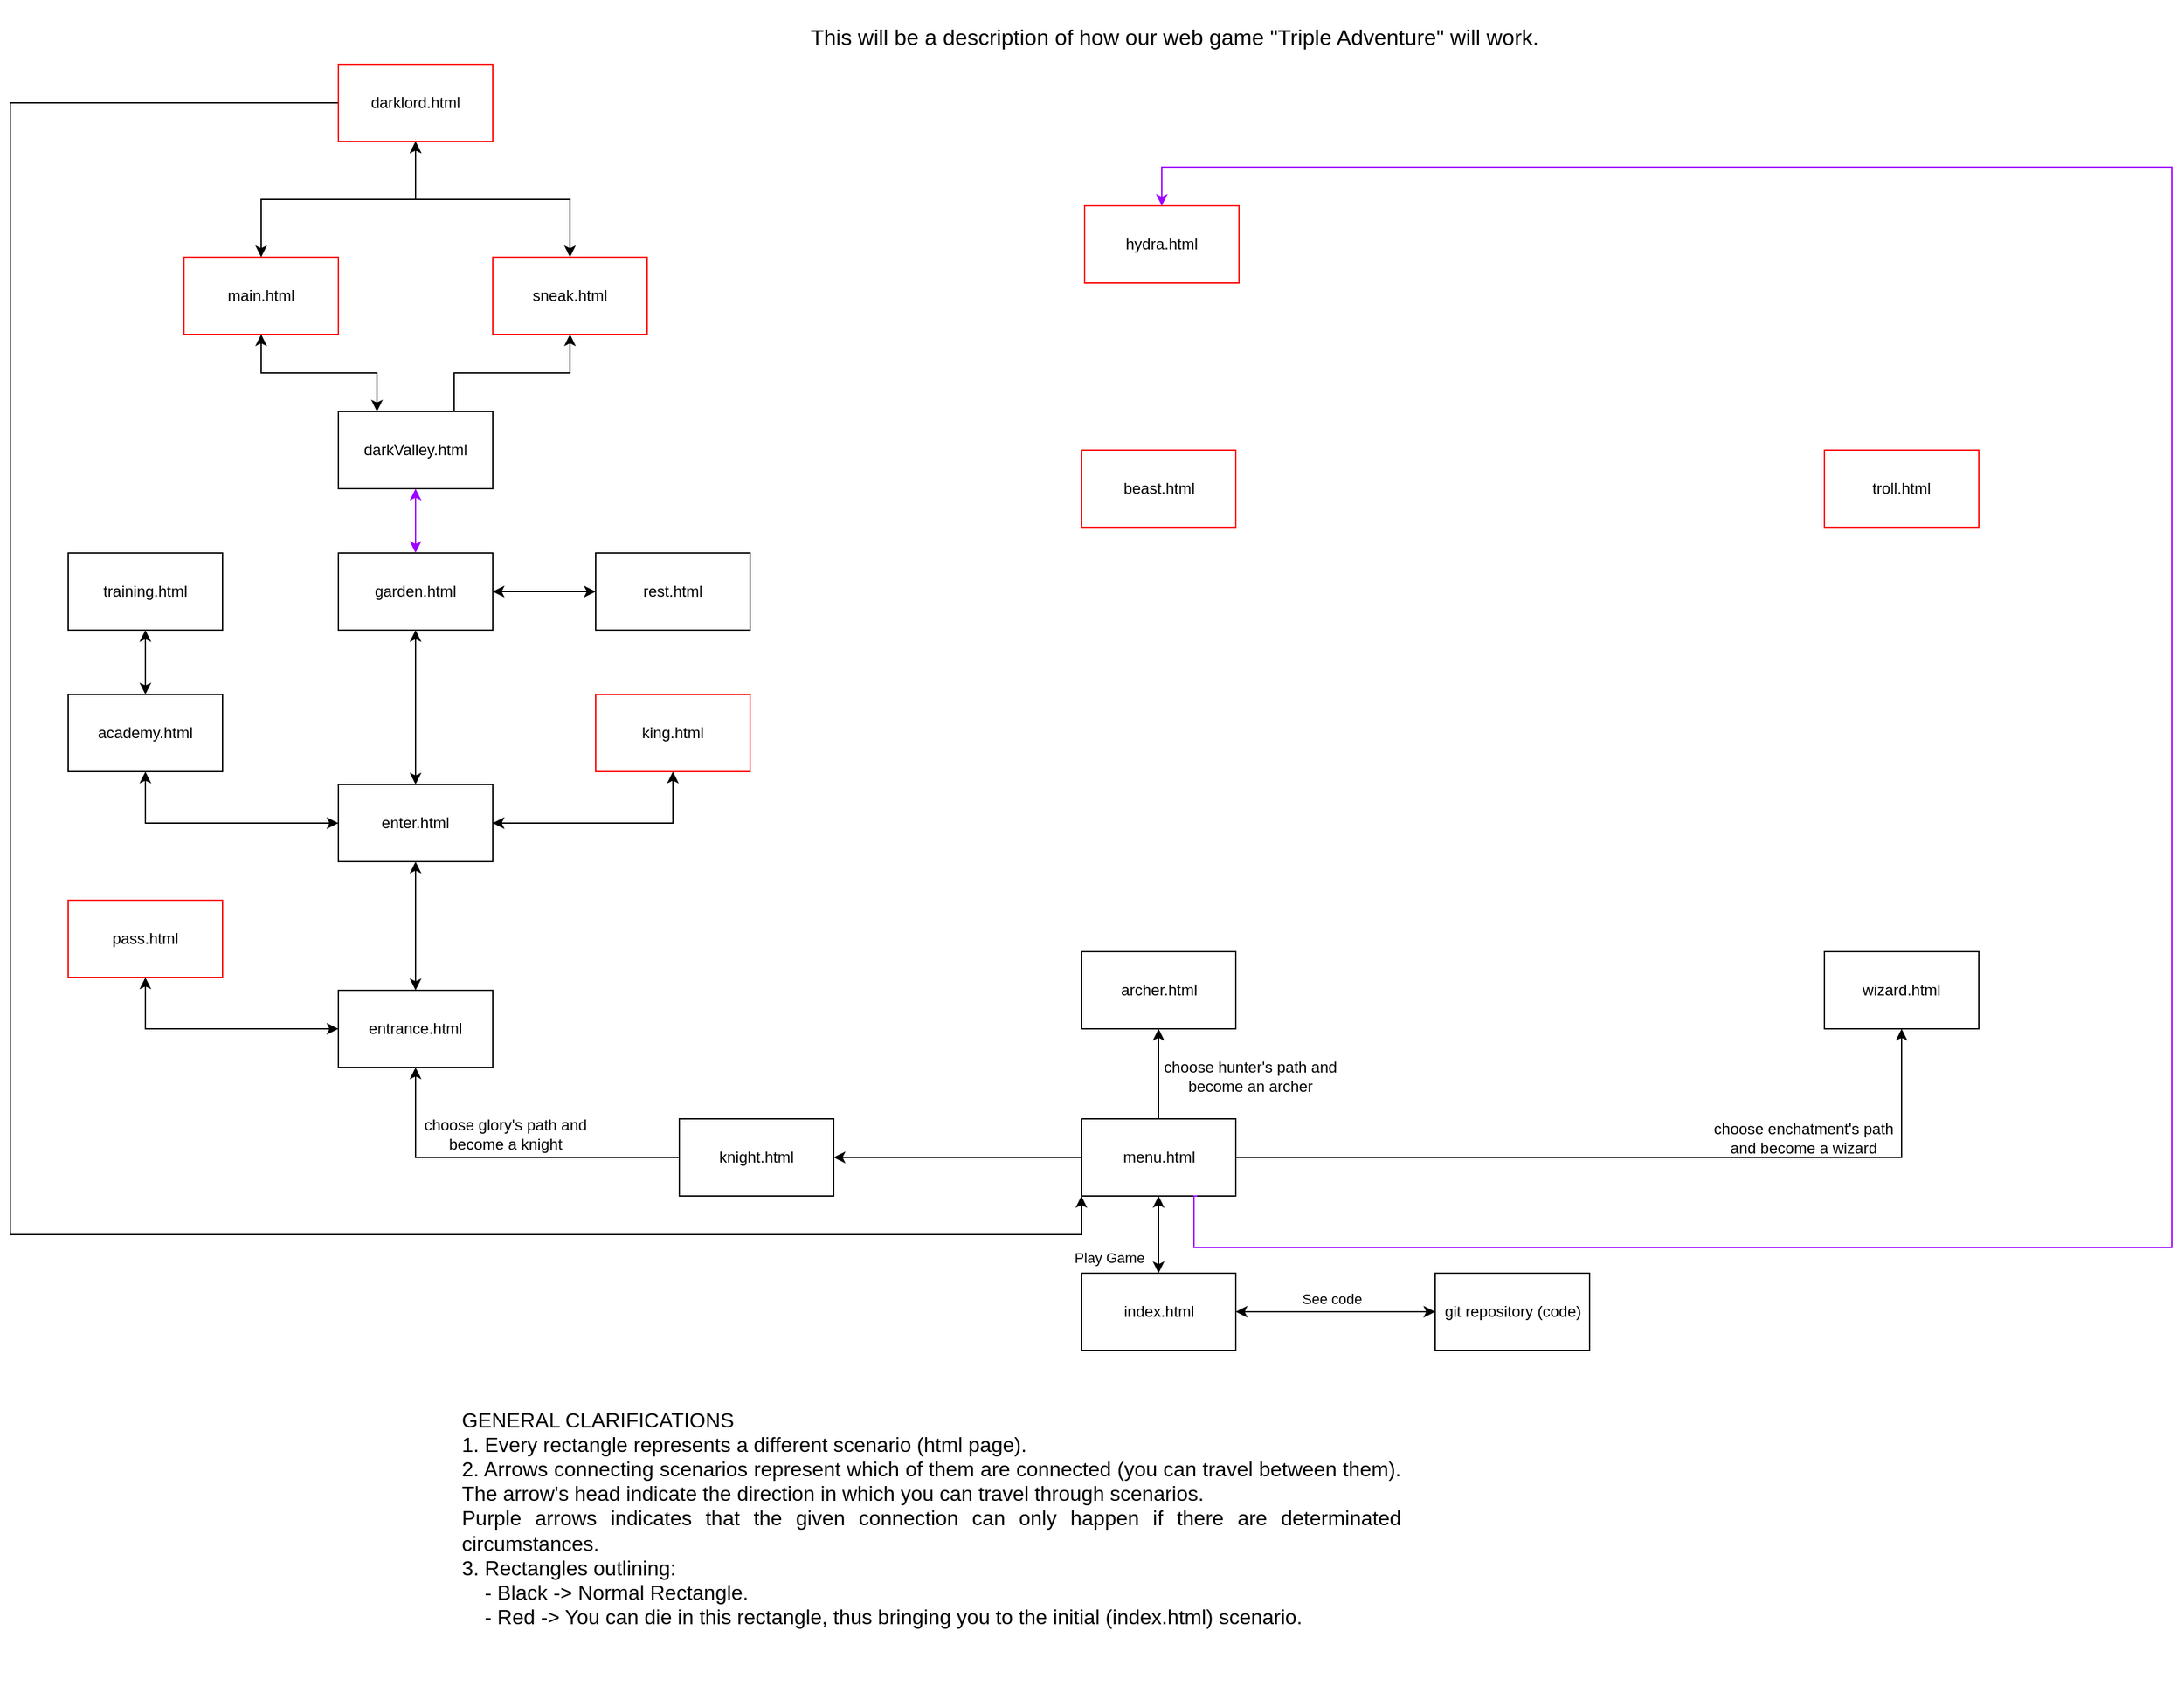 <mxfile version="28.0.6">
  <diagram name="Page-1" id="w2jvXQE7_YNhHuw7VH9W">
    <mxGraphModel dx="1793" dy="1705" grid="1" gridSize="10" guides="1" tooltips="1" connect="1" arrows="1" fold="1" page="1" pageScale="1" pageWidth="850" pageHeight="1100" math="0" shadow="0">
      <root>
        <mxCell id="0" />
        <mxCell id="1" parent="0" />
        <mxCell id="W783Z9yKYnY_VlYJ2KmW-1" value="&lt;font style=&quot;font-size: 17px;&quot;&gt;This will be a description of how our web game &quot;Triple Adventure&quot; will work.&lt;/font&gt;" style="text;html=1;align=center;verticalAlign=middle;whiteSpace=wrap;rounded=0;" parent="1" vertex="1">
          <mxGeometry x="130" y="-70" width="610" height="60" as="geometry" />
        </mxCell>
        <mxCell id="W783Z9yKYnY_VlYJ2KmW-2" value="index.html" style="rounded=0;whiteSpace=wrap;html=1;" parent="1" vertex="1">
          <mxGeometry x="362.5" y="920" width="120" height="60" as="geometry" />
        </mxCell>
        <mxCell id="W783Z9yKYnY_VlYJ2KmW-3" value="git repository (code)" style="rounded=0;whiteSpace=wrap;html=1;" parent="1" vertex="1">
          <mxGeometry x="637.5" y="920" width="120" height="60" as="geometry" />
        </mxCell>
        <mxCell id="W783Z9yKYnY_VlYJ2KmW-4" value="" style="endArrow=classic;startArrow=classic;html=1;rounded=0;exitX=1;exitY=0.5;exitDx=0;exitDy=0;entryX=0;entryY=0.5;entryDx=0;entryDy=0;" parent="1" source="W783Z9yKYnY_VlYJ2KmW-2" target="W783Z9yKYnY_VlYJ2KmW-3" edge="1">
          <mxGeometry width="50" height="50" relative="1" as="geometry">
            <mxPoint x="407.5" y="760" as="sourcePoint" />
            <mxPoint x="457.5" y="710" as="targetPoint" />
          </mxGeometry>
        </mxCell>
        <mxCell id="W783Z9yKYnY_VlYJ2KmW-11" value="See code" style="edgeLabel;html=1;align=center;verticalAlign=middle;resizable=0;points=[];" parent="W783Z9yKYnY_VlYJ2KmW-4" vertex="1" connectable="0">
          <mxGeometry x="-0.166" y="-3" relative="1" as="geometry">
            <mxPoint x="10" y="-13" as="offset" />
          </mxGeometry>
        </mxCell>
        <mxCell id="W783Z9yKYnY_VlYJ2KmW-5" value="menu.html" style="rounded=0;whiteSpace=wrap;html=1;" parent="1" vertex="1">
          <mxGeometry x="362.5" y="800" width="120" height="60" as="geometry" />
        </mxCell>
        <mxCell id="W783Z9yKYnY_VlYJ2KmW-9" value="" style="endArrow=classic;startArrow=classic;html=1;rounded=0;entryX=0.5;entryY=1;entryDx=0;entryDy=0;exitX=0.5;exitY=0;exitDx=0;exitDy=0;" parent="1" source="W783Z9yKYnY_VlYJ2KmW-2" target="W783Z9yKYnY_VlYJ2KmW-5" edge="1">
          <mxGeometry width="50" height="50" relative="1" as="geometry">
            <mxPoint x="397.5" y="910" as="sourcePoint" />
            <mxPoint x="437.5" y="870" as="targetPoint" />
          </mxGeometry>
        </mxCell>
        <mxCell id="W783Z9yKYnY_VlYJ2KmW-12" value="Play Game" style="edgeLabel;html=1;align=center;verticalAlign=middle;resizable=0;points=[];" parent="1" vertex="1" connectable="0">
          <mxGeometry x="380" y="910" as="geometry">
            <mxPoint x="4" y="-2" as="offset" />
          </mxGeometry>
        </mxCell>
        <mxCell id="W783Z9yKYnY_VlYJ2KmW-13" value="enter.html" style="rounded=0;whiteSpace=wrap;html=1;" parent="1" vertex="1">
          <mxGeometry x="-215" y="540" width="120" height="60" as="geometry" />
        </mxCell>
        <mxCell id="W783Z9yKYnY_VlYJ2KmW-16" value="archer.html" style="rounded=0;whiteSpace=wrap;html=1;" parent="1" vertex="1">
          <mxGeometry x="362.5" y="670" width="120" height="60" as="geometry" />
        </mxCell>
        <mxCell id="W783Z9yKYnY_VlYJ2KmW-17" value="wizard.html" style="rounded=0;whiteSpace=wrap;html=1;" parent="1" vertex="1">
          <mxGeometry x="940" y="670" width="120" height="60" as="geometry" />
        </mxCell>
        <mxCell id="W783Z9yKYnY_VlYJ2KmW-18" value="" style="endArrow=classic;startArrow=none;html=1;rounded=0;entryX=0.5;entryY=1;entryDx=0;entryDy=0;exitX=1;exitY=0.5;exitDx=0;exitDy=0;edgeStyle=orthogonalEdgeStyle;startFill=0;" parent="1" source="W783Z9yKYnY_VlYJ2KmW-5" target="W783Z9yKYnY_VlYJ2KmW-17" edge="1">
          <mxGeometry width="50" height="50" relative="1" as="geometry">
            <mxPoint x="512.5" y="930" as="sourcePoint" />
            <mxPoint x="322.5" y="830" as="targetPoint" />
          </mxGeometry>
        </mxCell>
        <mxCell id="W783Z9yKYnY_VlYJ2KmW-19" value="" style="endArrow=classic;startArrow=none;html=1;rounded=0;entryX=0.5;entryY=1;entryDx=0;entryDy=0;exitX=0.5;exitY=0;exitDx=0;exitDy=0;startFill=0;" parent="1" source="W783Z9yKYnY_VlYJ2KmW-5" target="W783Z9yKYnY_VlYJ2KmW-16" edge="1">
          <mxGeometry width="50" height="50" relative="1" as="geometry">
            <mxPoint x="432.5" y="810" as="sourcePoint" />
            <mxPoint x="482.5" y="760" as="targetPoint" />
          </mxGeometry>
        </mxCell>
        <mxCell id="W783Z9yKYnY_VlYJ2KmW-20" value="choose glory&#39;s path and become a knight" style="text;html=1;align=center;verticalAlign=middle;whiteSpace=wrap;rounded=0;" parent="1" vertex="1">
          <mxGeometry x="-155" y="797" width="140" height="30" as="geometry" />
        </mxCell>
        <mxCell id="W783Z9yKYnY_VlYJ2KmW-21" value="choose enchatment&#39;s path and become a wizard" style="text;html=1;align=center;verticalAlign=middle;whiteSpace=wrap;rounded=0;" parent="1" vertex="1">
          <mxGeometry x="844" y="800" width="160" height="30" as="geometry" />
        </mxCell>
        <mxCell id="W783Z9yKYnY_VlYJ2KmW-22" value="choose hunter&#39;s path and become an archer" style="text;html=1;align=center;verticalAlign=middle;whiteSpace=wrap;rounded=0;" parent="1" vertex="1">
          <mxGeometry x="423.5" y="752" width="140" height="30" as="geometry" />
        </mxCell>
        <mxCell id="W783Z9yKYnY_VlYJ2KmW-45" style="edgeStyle=orthogonalEdgeStyle;rounded=0;orthogonalLoop=1;jettySize=auto;html=1;exitX=0;exitY=0.5;exitDx=0;exitDy=0;entryX=0;entryY=1;entryDx=0;entryDy=0;strokeColor=#000000;" parent="1" source="W783Z9yKYnY_VlYJ2KmW-23" target="W783Z9yKYnY_VlYJ2KmW-5" edge="1">
          <mxGeometry relative="1" as="geometry">
            <Array as="points">
              <mxPoint x="-470" y="10" />
              <mxPoint x="-470" y="890" />
              <mxPoint x="363" y="890" />
            </Array>
          </mxGeometry>
        </mxCell>
        <mxCell id="W783Z9yKYnY_VlYJ2KmW-23" value="darklord.html" style="rounded=0;whiteSpace=wrap;html=1;strokeColor=#FF0000;" parent="1" vertex="1">
          <mxGeometry x="-215" y="-20" width="120" height="60" as="geometry" />
        </mxCell>
        <mxCell id="W783Z9yKYnY_VlYJ2KmW-24" value="beast.html" style="rounded=0;whiteSpace=wrap;html=1;strokeColor=#FF0000;" parent="1" vertex="1">
          <mxGeometry x="362.5" y="280" width="120" height="60" as="geometry" />
        </mxCell>
        <mxCell id="W783Z9yKYnY_VlYJ2KmW-25" value="troll.html" style="rounded=0;whiteSpace=wrap;html=1;strokeColor=#FF0000;" parent="1" vertex="1">
          <mxGeometry x="940" y="280" width="120" height="60" as="geometry" />
        </mxCell>
        <mxCell id="W783Z9yKYnY_VlYJ2KmW-26" value="hydra.html" style="rounded=0;whiteSpace=wrap;html=1;strokeColor=#FF0000;" parent="1" vertex="1">
          <mxGeometry x="365" y="90" width="120" height="60" as="geometry" />
        </mxCell>
        <mxCell id="W783Z9yKYnY_VlYJ2KmW-27" value="" style="endArrow=classic;startArrow=none;html=1;rounded=0;exitX=0.75;exitY=1;exitDx=0;exitDy=0;entryX=0.5;entryY=0;entryDx=0;entryDy=0;edgeStyle=orthogonalEdgeStyle;startFill=0;strokeColor=#9D00FF;" parent="1" source="W783Z9yKYnY_VlYJ2KmW-5" target="W783Z9yKYnY_VlYJ2KmW-26" edge="1">
          <mxGeometry width="50" height="50" relative="1" as="geometry">
            <mxPoint x="370" y="690" as="sourcePoint" />
            <mxPoint x="420" y="640" as="targetPoint" />
            <Array as="points">
              <mxPoint x="450" y="860" />
              <mxPoint x="450" y="900" />
              <mxPoint x="1210" y="900" />
              <mxPoint x="1210" y="60" />
              <mxPoint x="425" y="60" />
            </Array>
          </mxGeometry>
        </mxCell>
        <mxCell id="W783Z9yKYnY_VlYJ2KmW-29" value="academy.html" style="rounded=0;whiteSpace=wrap;html=1;" parent="1" vertex="1">
          <mxGeometry x="-425" y="470" width="120" height="60" as="geometry" />
        </mxCell>
        <mxCell id="W783Z9yKYnY_VlYJ2KmW-30" value="garden.html" style="rounded=0;whiteSpace=wrap;html=1;" parent="1" vertex="1">
          <mxGeometry x="-215" y="360" width="120" height="60" as="geometry" />
        </mxCell>
        <mxCell id="W783Z9yKYnY_VlYJ2KmW-31" value="king.html" style="rounded=0;whiteSpace=wrap;html=1;strokeColor=#FF0000;" parent="1" vertex="1">
          <mxGeometry x="-15" y="470" width="120" height="60" as="geometry" />
        </mxCell>
        <mxCell id="W783Z9yKYnY_VlYJ2KmW-32" value="main.html" style="rounded=0;whiteSpace=wrap;html=1;strokeColor=#FF0000;" parent="1" vertex="1">
          <mxGeometry x="-335" y="130" width="120" height="60" as="geometry" />
        </mxCell>
        <mxCell id="W783Z9yKYnY_VlYJ2KmW-33" value="" style="endArrow=classic;startArrow=classic;html=1;rounded=0;entryX=0.5;entryY=1;entryDx=0;entryDy=0;exitX=0.5;exitY=0;exitDx=0;exitDy=0;" parent="1" source="W783Z9yKYnY_VlYJ2KmW-13" target="W783Z9yKYnY_VlYJ2KmW-30" edge="1">
          <mxGeometry width="50" height="50" relative="1" as="geometry">
            <mxPoint x="60" y="490" as="sourcePoint" />
            <mxPoint x="110" y="440" as="targetPoint" />
          </mxGeometry>
        </mxCell>
        <mxCell id="W783Z9yKYnY_VlYJ2KmW-34" value="" style="endArrow=classic;startArrow=classic;html=1;rounded=0;entryX=0.5;entryY=1;entryDx=0;entryDy=0;exitX=1;exitY=0.5;exitDx=0;exitDy=0;edgeStyle=orthogonalEdgeStyle;" parent="1" source="W783Z9yKYnY_VlYJ2KmW-13" target="W783Z9yKYnY_VlYJ2KmW-31" edge="1">
          <mxGeometry width="50" height="50" relative="1" as="geometry">
            <mxPoint x="-110" y="580" as="sourcePoint" />
            <mxPoint x="-110" y="510" as="targetPoint" />
          </mxGeometry>
        </mxCell>
        <mxCell id="W783Z9yKYnY_VlYJ2KmW-35" value="" style="endArrow=classic;startArrow=classic;html=1;rounded=0;entryX=0.5;entryY=1;entryDx=0;entryDy=0;exitX=0;exitY=0.5;exitDx=0;exitDy=0;edgeStyle=orthogonalEdgeStyle;" parent="1" source="W783Z9yKYnY_VlYJ2KmW-13" target="W783Z9yKYnY_VlYJ2KmW-29" edge="1">
          <mxGeometry width="50" height="50" relative="1" as="geometry">
            <mxPoint x="-400" y="620" as="sourcePoint" />
            <mxPoint x="-400" y="550" as="targetPoint" />
          </mxGeometry>
        </mxCell>
        <mxCell id="W783Z9yKYnY_VlYJ2KmW-38" value="" style="endArrow=classic;startArrow=classic;html=1;rounded=0;entryX=0.5;entryY=1;entryDx=0;entryDy=0;exitX=0.5;exitY=0;exitDx=0;exitDy=0;edgeStyle=orthogonalEdgeStyle;" parent="1" source="W783Z9yKYnY_VlYJ2KmW-32" target="W783Z9yKYnY_VlYJ2KmW-23" edge="1">
          <mxGeometry width="50" height="50" relative="1" as="geometry">
            <mxPoint x="-140" y="270" as="sourcePoint" />
            <mxPoint x="-140" y="200" as="targetPoint" />
          </mxGeometry>
        </mxCell>
        <mxCell id="W783Z9yKYnY_VlYJ2KmW-39" value="sneak.html" style="rounded=0;whiteSpace=wrap;html=1;strokeColor=#FF0000;" parent="1" vertex="1">
          <mxGeometry x="-95" y="130" width="120" height="60" as="geometry" />
        </mxCell>
        <mxCell id="W783Z9yKYnY_VlYJ2KmW-42" value="" style="endArrow=classic;startArrow=classic;html=1;rounded=0;entryX=0.5;entryY=1;entryDx=0;entryDy=0;exitX=0.5;exitY=0;exitDx=0;exitDy=0;edgeStyle=orthogonalEdgeStyle;" parent="1" source="W783Z9yKYnY_VlYJ2KmW-39" target="W783Z9yKYnY_VlYJ2KmW-23" edge="1">
          <mxGeometry width="50" height="50" relative="1" as="geometry">
            <mxPoint x="60" y="360" as="sourcePoint" />
            <mxPoint x="110" y="310" as="targetPoint" />
          </mxGeometry>
        </mxCell>
        <mxCell id="W783Z9yKYnY_VlYJ2KmW-43" value="&lt;div style=&quot;text-align: justify;&quot;&gt;&lt;span style=&quot;font-size: 16px; background-color: transparent; color: light-dark(rgb(0, 0, 0), rgb(255, 255, 255));&quot;&gt;GENERAL CLARIFICATIONS&lt;/span&gt;&lt;/div&gt;&lt;div style=&quot;text-align: justify;&quot;&gt;&lt;font style=&quot;font-size: 16px;&quot;&gt;1. Every rectangle represents a different scenario (html page).&lt;/font&gt;&lt;/div&gt;&lt;div style=&quot;text-align: justify;&quot;&gt;&lt;font style=&quot;font-size: 16px;&quot;&gt;2. Arrows connecting scenarios represent which of them are connected (you can travel between them). The arrow&#39;s head indicate the direction in which you can travel through scenarios.&lt;/font&gt;&lt;/div&gt;&lt;div style=&quot;text-align: justify;&quot;&gt;&lt;font style=&quot;font-size: 16px;&quot;&gt;Purple arrows indicates that the given connection can only happen if there are determinated circumstances.&lt;/font&gt;&lt;/div&gt;&lt;div style=&quot;text-align: justify;&quot;&gt;&lt;font style=&quot;font-size: 16px;&quot;&gt;3. Rectangles outlining:&lt;/font&gt;&lt;/div&gt;&lt;div style=&quot;text-align: justify;&quot;&gt;&lt;span style=&quot;font-size: 16px;&quot;&gt;&amp;nbsp; &amp;nbsp; - Black -&amp;gt; Normal Rectangle.&lt;/span&gt;&lt;/div&gt;&lt;div style=&quot;text-align: justify;&quot;&gt;&lt;span style=&quot;font-size: 16px;&quot;&gt;&amp;nbsp; &amp;nbsp; - Red -&amp;gt; You can die in this rectangle, thus bringing you to the initial (index.html) scenario.&lt;/span&gt;&lt;/div&gt;&lt;div style=&quot;text-align: justify;&quot;&gt;&lt;span style=&quot;font-size: 16px;&quot;&gt;&lt;br&gt;&lt;/span&gt;&lt;/div&gt;" style="text;html=1;align=left;verticalAlign=middle;whiteSpace=wrap;rounded=0;" parent="1" vertex="1">
          <mxGeometry x="-121.5" y="1000" width="731.5" height="240" as="geometry" />
        </mxCell>
        <mxCell id="-AGwqSmneGh56v2qH9gN-4" value="entrance.html" style="rounded=0;whiteSpace=wrap;html=1;" parent="1" vertex="1">
          <mxGeometry x="-215" y="700" width="120" height="60" as="geometry" />
        </mxCell>
        <mxCell id="-AGwqSmneGh56v2qH9gN-6" value="pass&lt;span style=&quot;background-color: transparent; color: light-dark(rgb(0, 0, 0), rgb(255, 255, 255));&quot;&gt;.html&lt;/span&gt;" style="rounded=0;whiteSpace=wrap;html=1;strokeColor=#FF0000;" parent="1" vertex="1">
          <mxGeometry x="-425" y="630" width="120" height="60" as="geometry" />
        </mxCell>
        <mxCell id="-AGwqSmneGh56v2qH9gN-7" value="" style="endArrow=classic;startArrow=classic;html=1;rounded=0;entryX=0.5;entryY=1;entryDx=0;entryDy=0;exitX=0;exitY=0.5;exitDx=0;exitDy=0;edgeStyle=orthogonalEdgeStyle;startFill=1;" parent="1" source="-AGwqSmneGh56v2qH9gN-4" target="-AGwqSmneGh56v2qH9gN-6" edge="1">
          <mxGeometry width="50" height="50" relative="1" as="geometry">
            <mxPoint x="50" y="530" as="sourcePoint" />
            <mxPoint x="100" y="480" as="targetPoint" />
          </mxGeometry>
        </mxCell>
        <mxCell id="-AGwqSmneGh56v2qH9gN-8" value="" style="endArrow=classic;startArrow=classic;html=1;rounded=0;entryX=0.5;entryY=1;entryDx=0;entryDy=0;exitX=0.5;exitY=0;exitDx=0;exitDy=0;edgeStyle=orthogonalEdgeStyle;" parent="1" source="-AGwqSmneGh56v2qH9gN-4" target="W783Z9yKYnY_VlYJ2KmW-13" edge="1">
          <mxGeometry width="50" height="50" relative="1" as="geometry">
            <mxPoint x="-50" y="787" as="sourcePoint" />
            <mxPoint x="45" y="710" as="targetPoint" />
          </mxGeometry>
        </mxCell>
        <mxCell id="-AGwqSmneGh56v2qH9gN-10" value="knight.html" style="rounded=0;whiteSpace=wrap;html=1;" parent="1" vertex="1">
          <mxGeometry x="50" y="800" width="120" height="60" as="geometry" />
        </mxCell>
        <mxCell id="-AGwqSmneGh56v2qH9gN-11" value="" style="endArrow=none;startArrow=classic;html=1;rounded=0;entryX=0;entryY=0.5;entryDx=0;entryDy=0;exitX=1;exitY=0.5;exitDx=0;exitDy=0;startFill=1;endFill=0;" parent="1" source="-AGwqSmneGh56v2qH9gN-10" target="W783Z9yKYnY_VlYJ2KmW-5" edge="1">
          <mxGeometry width="50" height="50" relative="1" as="geometry">
            <mxPoint x="30" y="560" as="sourcePoint" />
            <mxPoint x="80" y="510" as="targetPoint" />
          </mxGeometry>
        </mxCell>
        <mxCell id="-AGwqSmneGh56v2qH9gN-12" value="" style="endArrow=none;startArrow=classic;html=1;rounded=0;entryX=0;entryY=0.5;entryDx=0;entryDy=0;exitX=0.5;exitY=1;exitDx=0;exitDy=0;edgeStyle=orthogonalEdgeStyle;endFill=0;" parent="1" source="-AGwqSmneGh56v2qH9gN-4" target="-AGwqSmneGh56v2qH9gN-10" edge="1">
          <mxGeometry width="50" height="50" relative="1" as="geometry">
            <mxPoint x="230" y="840" as="sourcePoint" />
            <mxPoint x="413" y="840" as="targetPoint" />
          </mxGeometry>
        </mxCell>
        <mxCell id="SFQAF6y4TI38C0EW13ux-1" value="training.html" style="rounded=0;whiteSpace=wrap;html=1;" vertex="1" parent="1">
          <mxGeometry x="-425" y="360" width="120" height="60" as="geometry" />
        </mxCell>
        <mxCell id="SFQAF6y4TI38C0EW13ux-2" value="" style="endArrow=classic;startArrow=classic;html=1;rounded=0;entryX=0.5;entryY=1;entryDx=0;entryDy=0;exitX=0.5;exitY=0;exitDx=0;exitDy=0;" edge="1" parent="1" source="W783Z9yKYnY_VlYJ2KmW-29" target="SFQAF6y4TI38C0EW13ux-1">
          <mxGeometry width="50" height="50" relative="1" as="geometry">
            <mxPoint y="430" as="sourcePoint" />
            <mxPoint x="50" y="380" as="targetPoint" />
          </mxGeometry>
        </mxCell>
        <mxCell id="SFQAF6y4TI38C0EW13ux-5" style="edgeStyle=orthogonalEdgeStyle;rounded=0;orthogonalLoop=1;jettySize=auto;html=1;exitX=0.75;exitY=0;exitDx=0;exitDy=0;entryX=0.5;entryY=1;entryDx=0;entryDy=0;" edge="1" parent="1" source="SFQAF6y4TI38C0EW13ux-3" target="W783Z9yKYnY_VlYJ2KmW-39">
          <mxGeometry relative="1" as="geometry" />
        </mxCell>
        <mxCell id="SFQAF6y4TI38C0EW13ux-6" style="edgeStyle=orthogonalEdgeStyle;rounded=0;orthogonalLoop=1;jettySize=auto;html=1;exitX=0.25;exitY=0;exitDx=0;exitDy=0;entryX=0.5;entryY=1;entryDx=0;entryDy=0;startArrow=classic;startFill=1;" edge="1" parent="1" source="SFQAF6y4TI38C0EW13ux-3" target="W783Z9yKYnY_VlYJ2KmW-32">
          <mxGeometry relative="1" as="geometry" />
        </mxCell>
        <mxCell id="SFQAF6y4TI38C0EW13ux-8" style="edgeStyle=orthogonalEdgeStyle;rounded=0;orthogonalLoop=1;jettySize=auto;html=1;exitX=1;exitY=0.5;exitDx=0;exitDy=0;entryX=0;entryY=0.5;entryDx=0;entryDy=0;startArrow=classic;startFill=1;" edge="1" parent="1" source="W783Z9yKYnY_VlYJ2KmW-30" target="SFQAF6y4TI38C0EW13ux-7">
          <mxGeometry relative="1" as="geometry" />
        </mxCell>
        <mxCell id="SFQAF6y4TI38C0EW13ux-3" value="darkValley.html" style="rounded=0;whiteSpace=wrap;html=1;" vertex="1" parent="1">
          <mxGeometry x="-215" y="250" width="120" height="60" as="geometry" />
        </mxCell>
        <mxCell id="SFQAF6y4TI38C0EW13ux-4" value="" style="endArrow=classic;startArrow=classic;html=1;rounded=0;entryX=0.5;entryY=1;entryDx=0;entryDy=0;exitX=0.5;exitY=0;exitDx=0;exitDy=0;strokeColor=#9D00FF;" edge="1" parent="1" source="W783Z9yKYnY_VlYJ2KmW-30" target="SFQAF6y4TI38C0EW13ux-3">
          <mxGeometry width="50" height="50" relative="1" as="geometry">
            <mxPoint x="-140" y="310" as="sourcePoint" />
            <mxPoint x="-90" y="260" as="targetPoint" />
          </mxGeometry>
        </mxCell>
        <mxCell id="SFQAF6y4TI38C0EW13ux-7" value="rest.html" style="rounded=0;whiteSpace=wrap;html=1;" vertex="1" parent="1">
          <mxGeometry x="-15" y="360" width="120" height="60" as="geometry" />
        </mxCell>
      </root>
    </mxGraphModel>
  </diagram>
</mxfile>
